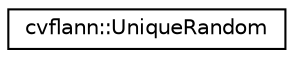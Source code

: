 digraph "Graphical Class Hierarchy"
{
 // LATEX_PDF_SIZE
  edge [fontname="Helvetica",fontsize="10",labelfontname="Helvetica",labelfontsize="10"];
  node [fontname="Helvetica",fontsize="10",shape=record];
  rankdir="LR";
  Node0 [label="cvflann::UniqueRandom",height=0.2,width=0.4,color="black", fillcolor="white", style="filled",URL="$classcvflann_1_1_unique_random.html",tooltip=" "];
}
